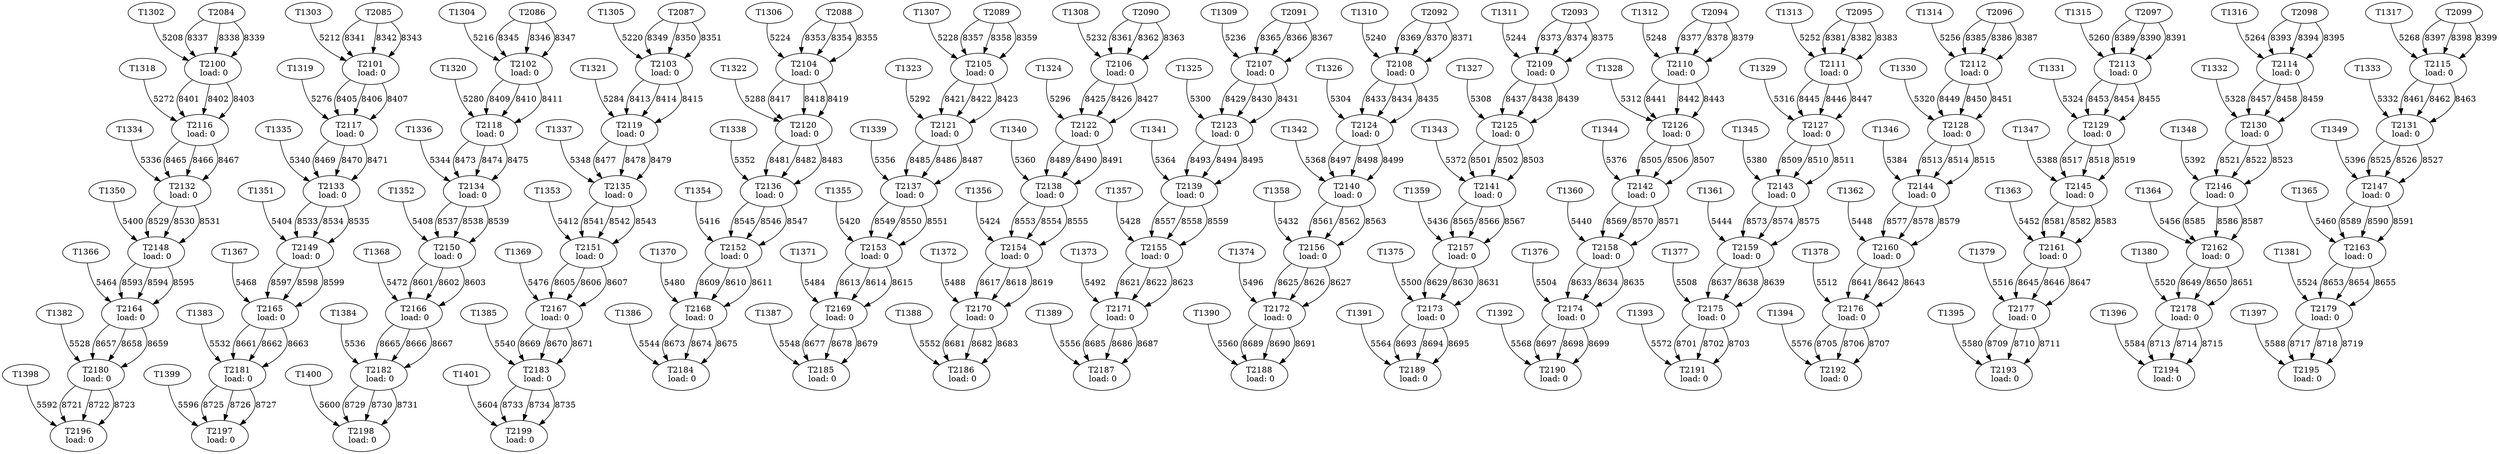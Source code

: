 digraph taskgraph {
	T2100 [label= "T2100\n load: 0"];
	T1302 -> T2100[label=5208];
	T2084 -> T2100[label=8337];
	T2084 -> T2100[label=8338];
	T2084 -> T2100[label=8339];
	T2101 [label= "T2101\n load: 0"];
	T1303 -> T2101[label=5212];
	T2085 -> T2101[label=8341];
	T2085 -> T2101[label=8342];
	T2085 -> T2101[label=8343];
	T2102 [label= "T2102\n load: 0"];
	T1304 -> T2102[label=5216];
	T2086 -> T2102[label=8345];
	T2086 -> T2102[label=8346];
	T2086 -> T2102[label=8347];
	T2103 [label= "T2103\n load: 0"];
	T1305 -> T2103[label=5220];
	T2087 -> T2103[label=8349];
	T2087 -> T2103[label=8350];
	T2087 -> T2103[label=8351];
	T2104 [label= "T2104\n load: 0"];
	T1306 -> T2104[label=5224];
	T2088 -> T2104[label=8353];
	T2088 -> T2104[label=8354];
	T2088 -> T2104[label=8355];
	T2105 [label= "T2105\n load: 0"];
	T1307 -> T2105[label=5228];
	T2089 -> T2105[label=8357];
	T2089 -> T2105[label=8358];
	T2089 -> T2105[label=8359];
	T2106 [label= "T2106\n load: 0"];
	T1308 -> T2106[label=5232];
	T2090 -> T2106[label=8361];
	T2090 -> T2106[label=8362];
	T2090 -> T2106[label=8363];
	T2107 [label= "T2107\n load: 0"];
	T1309 -> T2107[label=5236];
	T2091 -> T2107[label=8365];
	T2091 -> T2107[label=8366];
	T2091 -> T2107[label=8367];
	T2108 [label= "T2108\n load: 0"];
	T1310 -> T2108[label=5240];
	T2092 -> T2108[label=8369];
	T2092 -> T2108[label=8370];
	T2092 -> T2108[label=8371];
	T2109 [label= "T2109\n load: 0"];
	T1311 -> T2109[label=5244];
	T2093 -> T2109[label=8373];
	T2093 -> T2109[label=8374];
	T2093 -> T2109[label=8375];
	T2110 [label= "T2110\n load: 0"];
	T1312 -> T2110[label=5248];
	T2094 -> T2110[label=8377];
	T2094 -> T2110[label=8378];
	T2094 -> T2110[label=8379];
	T2111 [label= "T2111\n load: 0"];
	T1313 -> T2111[label=5252];
	T2095 -> T2111[label=8381];
	T2095 -> T2111[label=8382];
	T2095 -> T2111[label=8383];
	T2112 [label= "T2112\n load: 0"];
	T1314 -> T2112[label=5256];
	T2096 -> T2112[label=8385];
	T2096 -> T2112[label=8386];
	T2096 -> T2112[label=8387];
	T2113 [label= "T2113\n load: 0"];
	T1315 -> T2113[label=5260];
	T2097 -> T2113[label=8389];
	T2097 -> T2113[label=8390];
	T2097 -> T2113[label=8391];
	T2114 [label= "T2114\n load: 0"];
	T1316 -> T2114[label=5264];
	T2098 -> T2114[label=8393];
	T2098 -> T2114[label=8394];
	T2098 -> T2114[label=8395];
	T2115 [label= "T2115\n load: 0"];
	T1317 -> T2115[label=5268];
	T2099 -> T2115[label=8397];
	T2099 -> T2115[label=8398];
	T2099 -> T2115[label=8399];
	T2116 [label= "T2116\n load: 0"];
	T1318 -> T2116[label=5272];
	T2100 -> T2116[label=8401];
	T2100 -> T2116[label=8402];
	T2100 -> T2116[label=8403];
	T2117 [label= "T2117\n load: 0"];
	T1319 -> T2117[label=5276];
	T2101 -> T2117[label=8405];
	T2101 -> T2117[label=8406];
	T2101 -> T2117[label=8407];
	T2118 [label= "T2118\n load: 0"];
	T1320 -> T2118[label=5280];
	T2102 -> T2118[label=8409];
	T2102 -> T2118[label=8410];
	T2102 -> T2118[label=8411];
	T2119 [label= "T2119\n load: 0"];
	T1321 -> T2119[label=5284];
	T2103 -> T2119[label=8413];
	T2103 -> T2119[label=8414];
	T2103 -> T2119[label=8415];
	T2120 [label= "T2120\n load: 0"];
	T1322 -> T2120[label=5288];
	T2104 -> T2120[label=8417];
	T2104 -> T2120[label=8418];
	T2104 -> T2120[label=8419];
	T2121 [label= "T2121\n load: 0"];
	T1323 -> T2121[label=5292];
	T2105 -> T2121[label=8421];
	T2105 -> T2121[label=8422];
	T2105 -> T2121[label=8423];
	T2122 [label= "T2122\n load: 0"];
	T1324 -> T2122[label=5296];
	T2106 -> T2122[label=8425];
	T2106 -> T2122[label=8426];
	T2106 -> T2122[label=8427];
	T2123 [label= "T2123\n load: 0"];
	T1325 -> T2123[label=5300];
	T2107 -> T2123[label=8429];
	T2107 -> T2123[label=8430];
	T2107 -> T2123[label=8431];
	T2124 [label= "T2124\n load: 0"];
	T1326 -> T2124[label=5304];
	T2108 -> T2124[label=8433];
	T2108 -> T2124[label=8434];
	T2108 -> T2124[label=8435];
	T2125 [label= "T2125\n load: 0"];
	T1327 -> T2125[label=5308];
	T2109 -> T2125[label=8437];
	T2109 -> T2125[label=8438];
	T2109 -> T2125[label=8439];
	T2126 [label= "T2126\n load: 0"];
	T1328 -> T2126[label=5312];
	T2110 -> T2126[label=8441];
	T2110 -> T2126[label=8442];
	T2110 -> T2126[label=8443];
	T2127 [label= "T2127\n load: 0"];
	T1329 -> T2127[label=5316];
	T2111 -> T2127[label=8445];
	T2111 -> T2127[label=8446];
	T2111 -> T2127[label=8447];
	T2128 [label= "T2128\n load: 0"];
	T1330 -> T2128[label=5320];
	T2112 -> T2128[label=8449];
	T2112 -> T2128[label=8450];
	T2112 -> T2128[label=8451];
	T2129 [label= "T2129\n load: 0"];
	T1331 -> T2129[label=5324];
	T2113 -> T2129[label=8453];
	T2113 -> T2129[label=8454];
	T2113 -> T2129[label=8455];
	T2130 [label= "T2130\n load: 0"];
	T1332 -> T2130[label=5328];
	T2114 -> T2130[label=8457];
	T2114 -> T2130[label=8458];
	T2114 -> T2130[label=8459];
	T2131 [label= "T2131\n load: 0"];
	T1333 -> T2131[label=5332];
	T2115 -> T2131[label=8461];
	T2115 -> T2131[label=8462];
	T2115 -> T2131[label=8463];
	T2132 [label= "T2132\n load: 0"];
	T1334 -> T2132[label=5336];
	T2116 -> T2132[label=8465];
	T2116 -> T2132[label=8466];
	T2116 -> T2132[label=8467];
	T2133 [label= "T2133\n load: 0"];
	T1335 -> T2133[label=5340];
	T2117 -> T2133[label=8469];
	T2117 -> T2133[label=8470];
	T2117 -> T2133[label=8471];
	T2134 [label= "T2134\n load: 0"];
	T1336 -> T2134[label=5344];
	T2118 -> T2134[label=8473];
	T2118 -> T2134[label=8474];
	T2118 -> T2134[label=8475];
	T2135 [label= "T2135\n load: 0"];
	T1337 -> T2135[label=5348];
	T2119 -> T2135[label=8477];
	T2119 -> T2135[label=8478];
	T2119 -> T2135[label=8479];
	T2136 [label= "T2136\n load: 0"];
	T1338 -> T2136[label=5352];
	T2120 -> T2136[label=8481];
	T2120 -> T2136[label=8482];
	T2120 -> T2136[label=8483];
	T2137 [label= "T2137\n load: 0"];
	T1339 -> T2137[label=5356];
	T2121 -> T2137[label=8485];
	T2121 -> T2137[label=8486];
	T2121 -> T2137[label=8487];
	T2138 [label= "T2138\n load: 0"];
	T1340 -> T2138[label=5360];
	T2122 -> T2138[label=8489];
	T2122 -> T2138[label=8490];
	T2122 -> T2138[label=8491];
	T2139 [label= "T2139\n load: 0"];
	T1341 -> T2139[label=5364];
	T2123 -> T2139[label=8493];
	T2123 -> T2139[label=8494];
	T2123 -> T2139[label=8495];
	T2140 [label= "T2140\n load: 0"];
	T1342 -> T2140[label=5368];
	T2124 -> T2140[label=8497];
	T2124 -> T2140[label=8498];
	T2124 -> T2140[label=8499];
	T2141 [label= "T2141\n load: 0"];
	T1343 -> T2141[label=5372];
	T2125 -> T2141[label=8501];
	T2125 -> T2141[label=8502];
	T2125 -> T2141[label=8503];
	T2142 [label= "T2142\n load: 0"];
	T1344 -> T2142[label=5376];
	T2126 -> T2142[label=8505];
	T2126 -> T2142[label=8506];
	T2126 -> T2142[label=8507];
	T2143 [label= "T2143\n load: 0"];
	T1345 -> T2143[label=5380];
	T2127 -> T2143[label=8509];
	T2127 -> T2143[label=8510];
	T2127 -> T2143[label=8511];
	T2144 [label= "T2144\n load: 0"];
	T1346 -> T2144[label=5384];
	T2128 -> T2144[label=8513];
	T2128 -> T2144[label=8514];
	T2128 -> T2144[label=8515];
	T2145 [label= "T2145\n load: 0"];
	T1347 -> T2145[label=5388];
	T2129 -> T2145[label=8517];
	T2129 -> T2145[label=8518];
	T2129 -> T2145[label=8519];
	T2146 [label= "T2146\n load: 0"];
	T1348 -> T2146[label=5392];
	T2130 -> T2146[label=8521];
	T2130 -> T2146[label=8522];
	T2130 -> T2146[label=8523];
	T2147 [label= "T2147\n load: 0"];
	T1349 -> T2147[label=5396];
	T2131 -> T2147[label=8525];
	T2131 -> T2147[label=8526];
	T2131 -> T2147[label=8527];
	T2148 [label= "T2148\n load: 0"];
	T1350 -> T2148[label=5400];
	T2132 -> T2148[label=8529];
	T2132 -> T2148[label=8530];
	T2132 -> T2148[label=8531];
	T2149 [label= "T2149\n load: 0"];
	T1351 -> T2149[label=5404];
	T2133 -> T2149[label=8533];
	T2133 -> T2149[label=8534];
	T2133 -> T2149[label=8535];
	T2150 [label= "T2150\n load: 0"];
	T1352 -> T2150[label=5408];
	T2134 -> T2150[label=8537];
	T2134 -> T2150[label=8538];
	T2134 -> T2150[label=8539];
	T2151 [label= "T2151\n load: 0"];
	T1353 -> T2151[label=5412];
	T2135 -> T2151[label=8541];
	T2135 -> T2151[label=8542];
	T2135 -> T2151[label=8543];
	T2152 [label= "T2152\n load: 0"];
	T1354 -> T2152[label=5416];
	T2136 -> T2152[label=8545];
	T2136 -> T2152[label=8546];
	T2136 -> T2152[label=8547];
	T2153 [label= "T2153\n load: 0"];
	T1355 -> T2153[label=5420];
	T2137 -> T2153[label=8549];
	T2137 -> T2153[label=8550];
	T2137 -> T2153[label=8551];
	T2154 [label= "T2154\n load: 0"];
	T1356 -> T2154[label=5424];
	T2138 -> T2154[label=8553];
	T2138 -> T2154[label=8554];
	T2138 -> T2154[label=8555];
	T2155 [label= "T2155\n load: 0"];
	T1357 -> T2155[label=5428];
	T2139 -> T2155[label=8557];
	T2139 -> T2155[label=8558];
	T2139 -> T2155[label=8559];
	T2156 [label= "T2156\n load: 0"];
	T1358 -> T2156[label=5432];
	T2140 -> T2156[label=8561];
	T2140 -> T2156[label=8562];
	T2140 -> T2156[label=8563];
	T2157 [label= "T2157\n load: 0"];
	T1359 -> T2157[label=5436];
	T2141 -> T2157[label=8565];
	T2141 -> T2157[label=8566];
	T2141 -> T2157[label=8567];
	T2158 [label= "T2158\n load: 0"];
	T1360 -> T2158[label=5440];
	T2142 -> T2158[label=8569];
	T2142 -> T2158[label=8570];
	T2142 -> T2158[label=8571];
	T2159 [label= "T2159\n load: 0"];
	T1361 -> T2159[label=5444];
	T2143 -> T2159[label=8573];
	T2143 -> T2159[label=8574];
	T2143 -> T2159[label=8575];
	T2160 [label= "T2160\n load: 0"];
	T1362 -> T2160[label=5448];
	T2144 -> T2160[label=8577];
	T2144 -> T2160[label=8578];
	T2144 -> T2160[label=8579];
	T2161 [label= "T2161\n load: 0"];
	T1363 -> T2161[label=5452];
	T2145 -> T2161[label=8581];
	T2145 -> T2161[label=8582];
	T2145 -> T2161[label=8583];
	T2162 [label= "T2162\n load: 0"];
	T1364 -> T2162[label=5456];
	T2146 -> T2162[label=8585];
	T2146 -> T2162[label=8586];
	T2146 -> T2162[label=8587];
	T2163 [label= "T2163\n load: 0"];
	T1365 -> T2163[label=5460];
	T2147 -> T2163[label=8589];
	T2147 -> T2163[label=8590];
	T2147 -> T2163[label=8591];
	T2164 [label= "T2164\n load: 0"];
	T1366 -> T2164[label=5464];
	T2148 -> T2164[label=8593];
	T2148 -> T2164[label=8594];
	T2148 -> T2164[label=8595];
	T2165 [label= "T2165\n load: 0"];
	T1367 -> T2165[label=5468];
	T2149 -> T2165[label=8597];
	T2149 -> T2165[label=8598];
	T2149 -> T2165[label=8599];
	T2166 [label= "T2166\n load: 0"];
	T1368 -> T2166[label=5472];
	T2150 -> T2166[label=8601];
	T2150 -> T2166[label=8602];
	T2150 -> T2166[label=8603];
	T2167 [label= "T2167\n load: 0"];
	T1369 -> T2167[label=5476];
	T2151 -> T2167[label=8605];
	T2151 -> T2167[label=8606];
	T2151 -> T2167[label=8607];
	T2168 [label= "T2168\n load: 0"];
	T1370 -> T2168[label=5480];
	T2152 -> T2168[label=8609];
	T2152 -> T2168[label=8610];
	T2152 -> T2168[label=8611];
	T2169 [label= "T2169\n load: 0"];
	T1371 -> T2169[label=5484];
	T2153 -> T2169[label=8613];
	T2153 -> T2169[label=8614];
	T2153 -> T2169[label=8615];
	T2170 [label= "T2170\n load: 0"];
	T1372 -> T2170[label=5488];
	T2154 -> T2170[label=8617];
	T2154 -> T2170[label=8618];
	T2154 -> T2170[label=8619];
	T2171 [label= "T2171\n load: 0"];
	T1373 -> T2171[label=5492];
	T2155 -> T2171[label=8621];
	T2155 -> T2171[label=8622];
	T2155 -> T2171[label=8623];
	T2172 [label= "T2172\n load: 0"];
	T1374 -> T2172[label=5496];
	T2156 -> T2172[label=8625];
	T2156 -> T2172[label=8626];
	T2156 -> T2172[label=8627];
	T2173 [label= "T2173\n load: 0"];
	T1375 -> T2173[label=5500];
	T2157 -> T2173[label=8629];
	T2157 -> T2173[label=8630];
	T2157 -> T2173[label=8631];
	T2174 [label= "T2174\n load: 0"];
	T1376 -> T2174[label=5504];
	T2158 -> T2174[label=8633];
	T2158 -> T2174[label=8634];
	T2158 -> T2174[label=8635];
	T2175 [label= "T2175\n load: 0"];
	T1377 -> T2175[label=5508];
	T2159 -> T2175[label=8637];
	T2159 -> T2175[label=8638];
	T2159 -> T2175[label=8639];
	T2176 [label= "T2176\n load: 0"];
	T1378 -> T2176[label=5512];
	T2160 -> T2176[label=8641];
	T2160 -> T2176[label=8642];
	T2160 -> T2176[label=8643];
	T2177 [label= "T2177\n load: 0"];
	T1379 -> T2177[label=5516];
	T2161 -> T2177[label=8645];
	T2161 -> T2177[label=8646];
	T2161 -> T2177[label=8647];
	T2178 [label= "T2178\n load: 0"];
	T1380 -> T2178[label=5520];
	T2162 -> T2178[label=8649];
	T2162 -> T2178[label=8650];
	T2162 -> T2178[label=8651];
	T2179 [label= "T2179\n load: 0"];
	T1381 -> T2179[label=5524];
	T2163 -> T2179[label=8653];
	T2163 -> T2179[label=8654];
	T2163 -> T2179[label=8655];
	T2180 [label= "T2180\n load: 0"];
	T1382 -> T2180[label=5528];
	T2164 -> T2180[label=8657];
	T2164 -> T2180[label=8658];
	T2164 -> T2180[label=8659];
	T2181 [label= "T2181\n load: 0"];
	T1383 -> T2181[label=5532];
	T2165 -> T2181[label=8661];
	T2165 -> T2181[label=8662];
	T2165 -> T2181[label=8663];
	T2182 [label= "T2182\n load: 0"];
	T1384 -> T2182[label=5536];
	T2166 -> T2182[label=8665];
	T2166 -> T2182[label=8666];
	T2166 -> T2182[label=8667];
	T2183 [label= "T2183\n load: 0"];
	T1385 -> T2183[label=5540];
	T2167 -> T2183[label=8669];
	T2167 -> T2183[label=8670];
	T2167 -> T2183[label=8671];
	T2184 [label= "T2184\n load: 0"];
	T1386 -> T2184[label=5544];
	T2168 -> T2184[label=8673];
	T2168 -> T2184[label=8674];
	T2168 -> T2184[label=8675];
	T2185 [label= "T2185\n load: 0"];
	T1387 -> T2185[label=5548];
	T2169 -> T2185[label=8677];
	T2169 -> T2185[label=8678];
	T2169 -> T2185[label=8679];
	T2186 [label= "T2186\n load: 0"];
	T1388 -> T2186[label=5552];
	T2170 -> T2186[label=8681];
	T2170 -> T2186[label=8682];
	T2170 -> T2186[label=8683];
	T2187 [label= "T2187\n load: 0"];
	T1389 -> T2187[label=5556];
	T2171 -> T2187[label=8685];
	T2171 -> T2187[label=8686];
	T2171 -> T2187[label=8687];
	T2188 [label= "T2188\n load: 0"];
	T1390 -> T2188[label=5560];
	T2172 -> T2188[label=8689];
	T2172 -> T2188[label=8690];
	T2172 -> T2188[label=8691];
	T2189 [label= "T2189\n load: 0"];
	T1391 -> T2189[label=5564];
	T2173 -> T2189[label=8693];
	T2173 -> T2189[label=8694];
	T2173 -> T2189[label=8695];
	T2190 [label= "T2190\n load: 0"];
	T1392 -> T2190[label=5568];
	T2174 -> T2190[label=8697];
	T2174 -> T2190[label=8698];
	T2174 -> T2190[label=8699];
	T2191 [label= "T2191\n load: 0"];
	T1393 -> T2191[label=5572];
	T2175 -> T2191[label=8701];
	T2175 -> T2191[label=8702];
	T2175 -> T2191[label=8703];
	T2192 [label= "T2192\n load: 0"];
	T1394 -> T2192[label=5576];
	T2176 -> T2192[label=8705];
	T2176 -> T2192[label=8706];
	T2176 -> T2192[label=8707];
	T2193 [label= "T2193\n load: 0"];
	T1395 -> T2193[label=5580];
	T2177 -> T2193[label=8709];
	T2177 -> T2193[label=8710];
	T2177 -> T2193[label=8711];
	T2194 [label= "T2194\n load: 0"];
	T1396 -> T2194[label=5584];
	T2178 -> T2194[label=8713];
	T2178 -> T2194[label=8714];
	T2178 -> T2194[label=8715];
	T2195 [label= "T2195\n load: 0"];
	T1397 -> T2195[label=5588];
	T2179 -> T2195[label=8717];
	T2179 -> T2195[label=8718];
	T2179 -> T2195[label=8719];
	T2196 [label= "T2196\n load: 0"];
	T1398 -> T2196[label=5592];
	T2180 -> T2196[label=8721];
	T2180 -> T2196[label=8722];
	T2180 -> T2196[label=8723];
	T2197 [label= "T2197\n load: 0"];
	T1399 -> T2197[label=5596];
	T2181 -> T2197[label=8725];
	T2181 -> T2197[label=8726];
	T2181 -> T2197[label=8727];
	T2198 [label= "T2198\n load: 0"];
	T1400 -> T2198[label=5600];
	T2182 -> T2198[label=8729];
	T2182 -> T2198[label=8730];
	T2182 -> T2198[label=8731];
	T2199 [label= "T2199\n load: 0"];
	T1401 -> T2199[label=5604];
	T2183 -> T2199[label=8733];
	T2183 -> T2199[label=8734];
	T2183 -> T2199[label=8735];
}